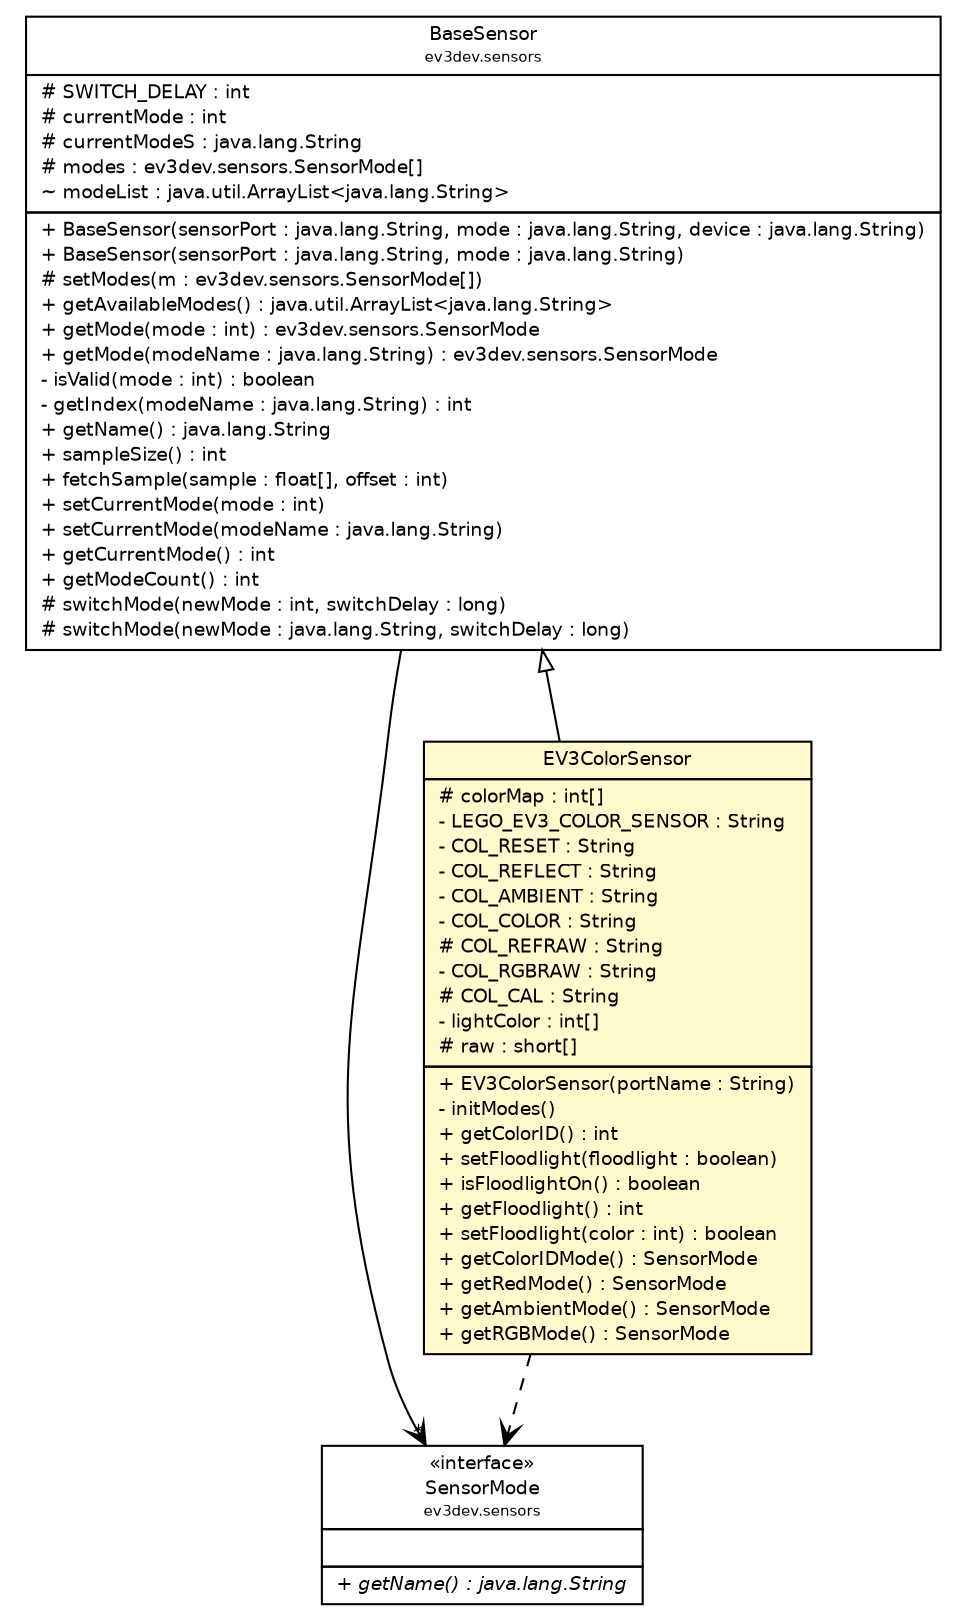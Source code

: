 #!/usr/local/bin/dot
#
# Class diagram 
# Generated by UMLGraph version R5_6-24-gf6e263 (http://www.umlgraph.org/)
#

digraph G {
	edge [fontname="Helvetica",fontsize=10,labelfontname="Helvetica",labelfontsize=10];
	node [fontname="Helvetica",fontsize=10,shape=plaintext];
	nodesep=0.25;
	ranksep=0.5;
	// ev3dev.sensors.BaseSensor
	c487 [label=<<table title="ev3dev.sensors.BaseSensor" border="0" cellborder="1" cellspacing="0" cellpadding="2" port="p" href="../BaseSensor.html">
		<tr><td><table border="0" cellspacing="0" cellpadding="1">
<tr><td align="center" balign="center"> BaseSensor </td></tr>
<tr><td align="center" balign="center"><font point-size="7.0"> ev3dev.sensors </font></td></tr>
		</table></td></tr>
		<tr><td><table border="0" cellspacing="0" cellpadding="1">
<tr><td align="left" balign="left"> # SWITCH_DELAY : int </td></tr>
<tr><td align="left" balign="left"> # currentMode : int </td></tr>
<tr><td align="left" balign="left"> # currentModeS : java.lang.String </td></tr>
<tr><td align="left" balign="left"> # modes : ev3dev.sensors.SensorMode[] </td></tr>
<tr><td align="left" balign="left"> ~ modeList : java.util.ArrayList&lt;java.lang.String&gt; </td></tr>
		</table></td></tr>
		<tr><td><table border="0" cellspacing="0" cellpadding="1">
<tr><td align="left" balign="left"> + BaseSensor(sensorPort : java.lang.String, mode : java.lang.String, device : java.lang.String) </td></tr>
<tr><td align="left" balign="left"> + BaseSensor(sensorPort : java.lang.String, mode : java.lang.String) </td></tr>
<tr><td align="left" balign="left"> # setModes(m : ev3dev.sensors.SensorMode[]) </td></tr>
<tr><td align="left" balign="left"> + getAvailableModes() : java.util.ArrayList&lt;java.lang.String&gt; </td></tr>
<tr><td align="left" balign="left"> + getMode(mode : int) : ev3dev.sensors.SensorMode </td></tr>
<tr><td align="left" balign="left"> + getMode(modeName : java.lang.String) : ev3dev.sensors.SensorMode </td></tr>
<tr><td align="left" balign="left"> - isValid(mode : int) : boolean </td></tr>
<tr><td align="left" balign="left"> - getIndex(modeName : java.lang.String) : int </td></tr>
<tr><td align="left" balign="left"> + getName() : java.lang.String </td></tr>
<tr><td align="left" balign="left"> + sampleSize() : int </td></tr>
<tr><td align="left" balign="left"> + fetchSample(sample : float[], offset : int) </td></tr>
<tr><td align="left" balign="left"> + setCurrentMode(mode : int) </td></tr>
<tr><td align="left" balign="left"> + setCurrentMode(modeName : java.lang.String) </td></tr>
<tr><td align="left" balign="left"> + getCurrentMode() : int </td></tr>
<tr><td align="left" balign="left"> + getModeCount() : int </td></tr>
<tr><td align="left" balign="left"> # switchMode(newMode : int, switchDelay : long) </td></tr>
<tr><td align="left" balign="left"> # switchMode(newMode : java.lang.String, switchDelay : long) </td></tr>
		</table></td></tr>
		</table>>, URL="../BaseSensor.html", fontname="Helvetica", fontcolor="black", fontsize=9.0];
	// ev3dev.sensors.SensorMode
	c490 [label=<<table title="ev3dev.sensors.SensorMode" border="0" cellborder="1" cellspacing="0" cellpadding="2" port="p" href="../SensorMode.html">
		<tr><td><table border="0" cellspacing="0" cellpadding="1">
<tr><td align="center" balign="center"> &#171;interface&#187; </td></tr>
<tr><td align="center" balign="center"> SensorMode </td></tr>
<tr><td align="center" balign="center"><font point-size="7.0"> ev3dev.sensors </font></td></tr>
		</table></td></tr>
		<tr><td><table border="0" cellspacing="0" cellpadding="1">
<tr><td align="left" balign="left">  </td></tr>
		</table></td></tr>
		<tr><td><table border="0" cellspacing="0" cellpadding="1">
<tr><td align="left" balign="left"><font face="Helvetica-Oblique" point-size="9.0"> + getName() : java.lang.String </font></td></tr>
		</table></td></tr>
		</table>>, URL="../SensorMode.html", fontname="Helvetica", fontcolor="black", fontsize=9.0];
	// ev3dev.sensors.ev3.EV3ColorSensor
	c492 [label=<<table title="ev3dev.sensors.ev3.EV3ColorSensor" border="0" cellborder="1" cellspacing="0" cellpadding="2" port="p" bgcolor="lemonChiffon" href="./EV3ColorSensor.html">
		<tr><td><table border="0" cellspacing="0" cellpadding="1">
<tr><td align="center" balign="center"> EV3ColorSensor </td></tr>
		</table></td></tr>
		<tr><td><table border="0" cellspacing="0" cellpadding="1">
<tr><td align="left" balign="left"> # colorMap : int[] </td></tr>
<tr><td align="left" balign="left"> - LEGO_EV3_COLOR_SENSOR : String </td></tr>
<tr><td align="left" balign="left"> - COL_RESET : String </td></tr>
<tr><td align="left" balign="left"> - COL_REFLECT : String </td></tr>
<tr><td align="left" balign="left"> - COL_AMBIENT : String </td></tr>
<tr><td align="left" balign="left"> - COL_COLOR : String </td></tr>
<tr><td align="left" balign="left"> # COL_REFRAW : String </td></tr>
<tr><td align="left" balign="left"> - COL_RGBRAW : String </td></tr>
<tr><td align="left" balign="left"> # COL_CAL : String </td></tr>
<tr><td align="left" balign="left"> - lightColor : int[] </td></tr>
<tr><td align="left" balign="left"> # raw : short[] </td></tr>
		</table></td></tr>
		<tr><td><table border="0" cellspacing="0" cellpadding="1">
<tr><td align="left" balign="left"> + EV3ColorSensor(portName : String) </td></tr>
<tr><td align="left" balign="left"> - initModes() </td></tr>
<tr><td align="left" balign="left"> + getColorID() : int </td></tr>
<tr><td align="left" balign="left"> + setFloodlight(floodlight : boolean) </td></tr>
<tr><td align="left" balign="left"> + isFloodlightOn() : boolean </td></tr>
<tr><td align="left" balign="left"> + getFloodlight() : int </td></tr>
<tr><td align="left" balign="left"> + setFloodlight(color : int) : boolean </td></tr>
<tr><td align="left" balign="left"> + getColorIDMode() : SensorMode </td></tr>
<tr><td align="left" balign="left"> + getRedMode() : SensorMode </td></tr>
<tr><td align="left" balign="left"> + getAmbientMode() : SensorMode </td></tr>
<tr><td align="left" balign="left"> + getRGBMode() : SensorMode </td></tr>
		</table></td></tr>
		</table>>, URL="./EV3ColorSensor.html", fontname="Helvetica", fontcolor="black", fontsize=9.0];
	//ev3dev.sensors.ev3.EV3ColorSensor extends ev3dev.sensors.BaseSensor
	c487:p -> c492:p [dir=back,arrowtail=empty];
	// ev3dev.sensors.BaseSensor NAVASSOC ev3dev.sensors.SensorMode
	c487:p -> c490:p [taillabel="", label="", headlabel="*", fontname="Helvetica", fontcolor="black", fontsize=10.0, color="black", arrowhead=open];
	// ev3dev.sensors.ev3.EV3ColorSensor DEPEND ev3dev.sensors.SensorMode
	c492:p -> c490:p [taillabel="", label="", headlabel="", fontname="Helvetica", fontcolor="black", fontsize=10.0, color="black", arrowhead=open, style=dashed];
}

